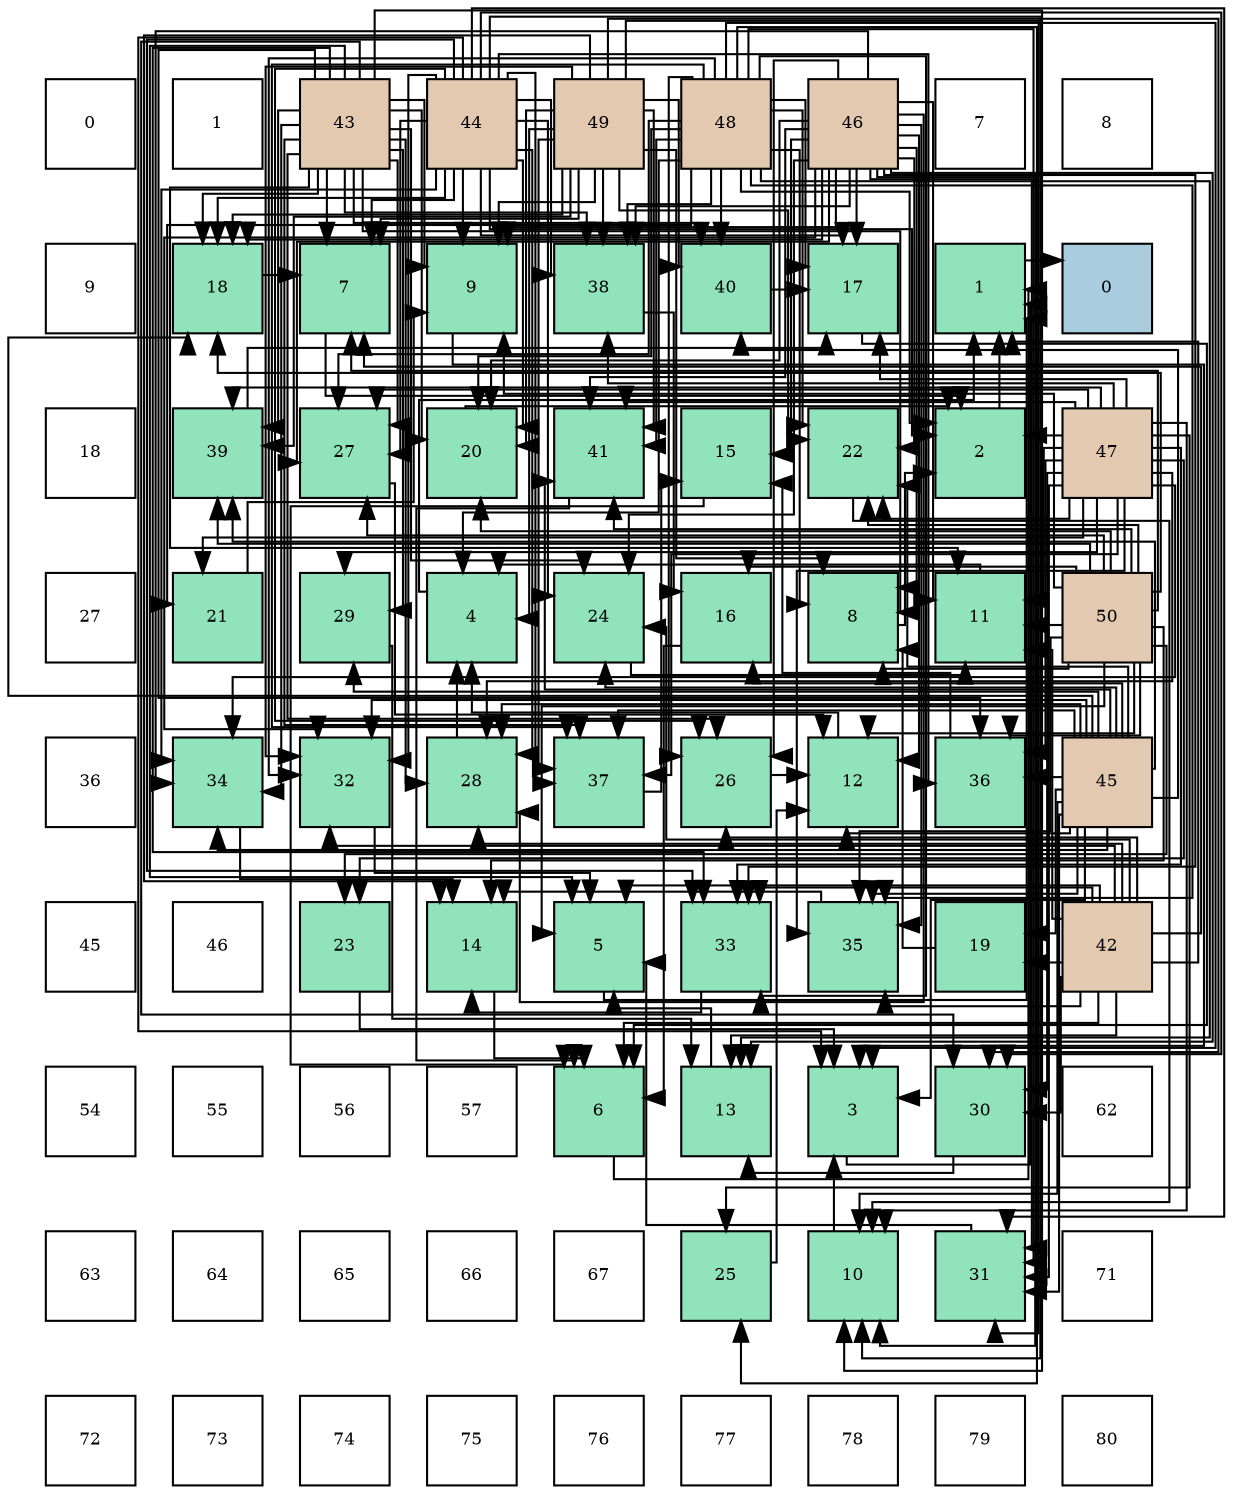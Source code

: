 digraph layout{
 rankdir=TB;
 splines=ortho;
 node [style=filled shape=square fixedsize=true width=0.6];
0[label="0", fontsize=8, fillcolor="#ffffff"];
1[label="1", fontsize=8, fillcolor="#ffffff"];
2[label="43", fontsize=8, fillcolor="#e3c9af"];
3[label="44", fontsize=8, fillcolor="#e3c9af"];
4[label="49", fontsize=8, fillcolor="#e3c9af"];
5[label="48", fontsize=8, fillcolor="#e3c9af"];
6[label="46", fontsize=8, fillcolor="#e3c9af"];
7[label="7", fontsize=8, fillcolor="#ffffff"];
8[label="8", fontsize=8, fillcolor="#ffffff"];
9[label="9", fontsize=8, fillcolor="#ffffff"];
10[label="18", fontsize=8, fillcolor="#91e3bb"];
11[label="7", fontsize=8, fillcolor="#91e3bb"];
12[label="9", fontsize=8, fillcolor="#91e3bb"];
13[label="38", fontsize=8, fillcolor="#91e3bb"];
14[label="40", fontsize=8, fillcolor="#91e3bb"];
15[label="17", fontsize=8, fillcolor="#91e3bb"];
16[label="1", fontsize=8, fillcolor="#91e3bb"];
17[label="0", fontsize=8, fillcolor="#a9ccde"];
18[label="18", fontsize=8, fillcolor="#ffffff"];
19[label="39", fontsize=8, fillcolor="#91e3bb"];
20[label="27", fontsize=8, fillcolor="#91e3bb"];
21[label="20", fontsize=8, fillcolor="#91e3bb"];
22[label="41", fontsize=8, fillcolor="#91e3bb"];
23[label="15", fontsize=8, fillcolor="#91e3bb"];
24[label="22", fontsize=8, fillcolor="#91e3bb"];
25[label="2", fontsize=8, fillcolor="#91e3bb"];
26[label="47", fontsize=8, fillcolor="#e3c9af"];
27[label="27", fontsize=8, fillcolor="#ffffff"];
28[label="21", fontsize=8, fillcolor="#91e3bb"];
29[label="29", fontsize=8, fillcolor="#91e3bb"];
30[label="4", fontsize=8, fillcolor="#91e3bb"];
31[label="24", fontsize=8, fillcolor="#91e3bb"];
32[label="16", fontsize=8, fillcolor="#91e3bb"];
33[label="8", fontsize=8, fillcolor="#91e3bb"];
34[label="11", fontsize=8, fillcolor="#91e3bb"];
35[label="50", fontsize=8, fillcolor="#e3c9af"];
36[label="36", fontsize=8, fillcolor="#ffffff"];
37[label="34", fontsize=8, fillcolor="#91e3bb"];
38[label="32", fontsize=8, fillcolor="#91e3bb"];
39[label="28", fontsize=8, fillcolor="#91e3bb"];
40[label="37", fontsize=8, fillcolor="#91e3bb"];
41[label="26", fontsize=8, fillcolor="#91e3bb"];
42[label="12", fontsize=8, fillcolor="#91e3bb"];
43[label="36", fontsize=8, fillcolor="#91e3bb"];
44[label="45", fontsize=8, fillcolor="#e3c9af"];
45[label="45", fontsize=8, fillcolor="#ffffff"];
46[label="46", fontsize=8, fillcolor="#ffffff"];
47[label="23", fontsize=8, fillcolor="#91e3bb"];
48[label="14", fontsize=8, fillcolor="#91e3bb"];
49[label="5", fontsize=8, fillcolor="#91e3bb"];
50[label="33", fontsize=8, fillcolor="#91e3bb"];
51[label="35", fontsize=8, fillcolor="#91e3bb"];
52[label="19", fontsize=8, fillcolor="#91e3bb"];
53[label="42", fontsize=8, fillcolor="#e3c9af"];
54[label="54", fontsize=8, fillcolor="#ffffff"];
55[label="55", fontsize=8, fillcolor="#ffffff"];
56[label="56", fontsize=8, fillcolor="#ffffff"];
57[label="57", fontsize=8, fillcolor="#ffffff"];
58[label="6", fontsize=8, fillcolor="#91e3bb"];
59[label="13", fontsize=8, fillcolor="#91e3bb"];
60[label="3", fontsize=8, fillcolor="#91e3bb"];
61[label="30", fontsize=8, fillcolor="#91e3bb"];
62[label="62", fontsize=8, fillcolor="#ffffff"];
63[label="63", fontsize=8, fillcolor="#ffffff"];
64[label="64", fontsize=8, fillcolor="#ffffff"];
65[label="65", fontsize=8, fillcolor="#ffffff"];
66[label="66", fontsize=8, fillcolor="#ffffff"];
67[label="67", fontsize=8, fillcolor="#ffffff"];
68[label="25", fontsize=8, fillcolor="#91e3bb"];
69[label="10", fontsize=8, fillcolor="#91e3bb"];
70[label="31", fontsize=8, fillcolor="#91e3bb"];
71[label="71", fontsize=8, fillcolor="#ffffff"];
72[label="72", fontsize=8, fillcolor="#ffffff"];
73[label="73", fontsize=8, fillcolor="#ffffff"];
74[label="74", fontsize=8, fillcolor="#ffffff"];
75[label="75", fontsize=8, fillcolor="#ffffff"];
76[label="76", fontsize=8, fillcolor="#ffffff"];
77[label="77", fontsize=8, fillcolor="#ffffff"];
78[label="78", fontsize=8, fillcolor="#ffffff"];
79[label="79", fontsize=8, fillcolor="#ffffff"];
80[label="80", fontsize=8, fillcolor="#ffffff"];
edge [constraint=false, style=vis];16 -> 17;
25 -> 16;
60 -> 16;
30 -> 16;
49 -> 16;
58 -> 16;
11 -> 25;
33 -> 25;
12 -> 60;
69 -> 60;
34 -> 30;
42 -> 30;
59 -> 49;
48 -> 58;
23 -> 58;
32 -> 58;
15 -> 58;
10 -> 11;
52 -> 33;
21 -> 25;
28 -> 12;
24 -> 69;
47 -> 60;
31 -> 34;
68 -> 42;
41 -> 42;
20 -> 42;
39 -> 30;
29 -> 59;
61 -> 59;
70 -> 49;
38 -> 49;
50 -> 48;
37 -> 48;
51 -> 48;
43 -> 23;
40 -> 23;
13 -> 32;
19 -> 15;
14 -> 15;
22 -> 58;
53 -> 16;
53 -> 49;
53 -> 58;
53 -> 11;
53 -> 34;
53 -> 59;
53 -> 52;
53 -> 31;
53 -> 41;
53 -> 39;
53 -> 61;
53 -> 38;
53 -> 50;
53 -> 51;
2 -> 49;
2 -> 11;
2 -> 33;
2 -> 12;
2 -> 69;
2 -> 34;
2 -> 10;
2 -> 21;
2 -> 31;
2 -> 41;
2 -> 20;
2 -> 39;
2 -> 29;
2 -> 61;
2 -> 50;
2 -> 37;
2 -> 43;
2 -> 40;
2 -> 13;
2 -> 19;
2 -> 14;
3 -> 25;
3 -> 60;
3 -> 11;
3 -> 12;
3 -> 69;
3 -> 15;
3 -> 10;
3 -> 21;
3 -> 31;
3 -> 41;
3 -> 20;
3 -> 39;
3 -> 61;
3 -> 70;
3 -> 38;
3 -> 50;
3 -> 37;
3 -> 43;
3 -> 40;
3 -> 13;
44 -> 60;
44 -> 69;
44 -> 42;
44 -> 32;
44 -> 10;
44 -> 52;
44 -> 24;
44 -> 31;
44 -> 39;
44 -> 29;
44 -> 70;
44 -> 38;
44 -> 37;
44 -> 51;
44 -> 43;
44 -> 40;
44 -> 19;
44 -> 14;
44 -> 22;
6 -> 33;
6 -> 12;
6 -> 69;
6 -> 34;
6 -> 42;
6 -> 59;
6 -> 23;
6 -> 15;
6 -> 10;
6 -> 21;
6 -> 24;
6 -> 31;
6 -> 41;
6 -> 20;
6 -> 39;
6 -> 70;
6 -> 38;
6 -> 50;
6 -> 37;
6 -> 51;
6 -> 13;
6 -> 22;
26 -> 25;
26 -> 69;
26 -> 34;
26 -> 15;
26 -> 28;
26 -> 24;
26 -> 47;
26 -> 68;
26 -> 20;
26 -> 39;
26 -> 29;
26 -> 61;
26 -> 70;
26 -> 50;
26 -> 37;
26 -> 51;
26 -> 43;
26 -> 40;
26 -> 13;
26 -> 19;
26 -> 22;
5 -> 25;
5 -> 60;
5 -> 30;
5 -> 33;
5 -> 59;
5 -> 15;
5 -> 21;
5 -> 28;
5 -> 24;
5 -> 68;
5 -> 41;
5 -> 20;
5 -> 70;
5 -> 38;
5 -> 50;
5 -> 51;
5 -> 40;
5 -> 13;
5 -> 14;
5 -> 22;
4 -> 30;
4 -> 11;
4 -> 33;
4 -> 12;
4 -> 48;
4 -> 10;
4 -> 21;
4 -> 24;
4 -> 61;
4 -> 70;
4 -> 38;
4 -> 40;
4 -> 13;
4 -> 19;
4 -> 14;
4 -> 22;
35 -> 49;
35 -> 11;
35 -> 33;
35 -> 12;
35 -> 34;
35 -> 42;
35 -> 48;
35 -> 32;
35 -> 10;
35 -> 21;
35 -> 24;
35 -> 47;
35 -> 20;
35 -> 51;
35 -> 43;
35 -> 19;
35 -> 22;
edge [constraint=true, style=invis];
0 -> 9 -> 18 -> 27 -> 36 -> 45 -> 54 -> 63 -> 72;
1 -> 10 -> 19 -> 28 -> 37 -> 46 -> 55 -> 64 -> 73;
2 -> 11 -> 20 -> 29 -> 38 -> 47 -> 56 -> 65 -> 74;
3 -> 12 -> 21 -> 30 -> 39 -> 48 -> 57 -> 66 -> 75;
4 -> 13 -> 22 -> 31 -> 40 -> 49 -> 58 -> 67 -> 76;
5 -> 14 -> 23 -> 32 -> 41 -> 50 -> 59 -> 68 -> 77;
6 -> 15 -> 24 -> 33 -> 42 -> 51 -> 60 -> 69 -> 78;
7 -> 16 -> 25 -> 34 -> 43 -> 52 -> 61 -> 70 -> 79;
8 -> 17 -> 26 -> 35 -> 44 -> 53 -> 62 -> 71 -> 80;
rank = same {0 -> 1 -> 2 -> 3 -> 4 -> 5 -> 6 -> 7 -> 8};
rank = same {9 -> 10 -> 11 -> 12 -> 13 -> 14 -> 15 -> 16 -> 17};
rank = same {18 -> 19 -> 20 -> 21 -> 22 -> 23 -> 24 -> 25 -> 26};
rank = same {27 -> 28 -> 29 -> 30 -> 31 -> 32 -> 33 -> 34 -> 35};
rank = same {36 -> 37 -> 38 -> 39 -> 40 -> 41 -> 42 -> 43 -> 44};
rank = same {45 -> 46 -> 47 -> 48 -> 49 -> 50 -> 51 -> 52 -> 53};
rank = same {54 -> 55 -> 56 -> 57 -> 58 -> 59 -> 60 -> 61 -> 62};
rank = same {63 -> 64 -> 65 -> 66 -> 67 -> 68 -> 69 -> 70 -> 71};
rank = same {72 -> 73 -> 74 -> 75 -> 76 -> 77 -> 78 -> 79 -> 80};
}